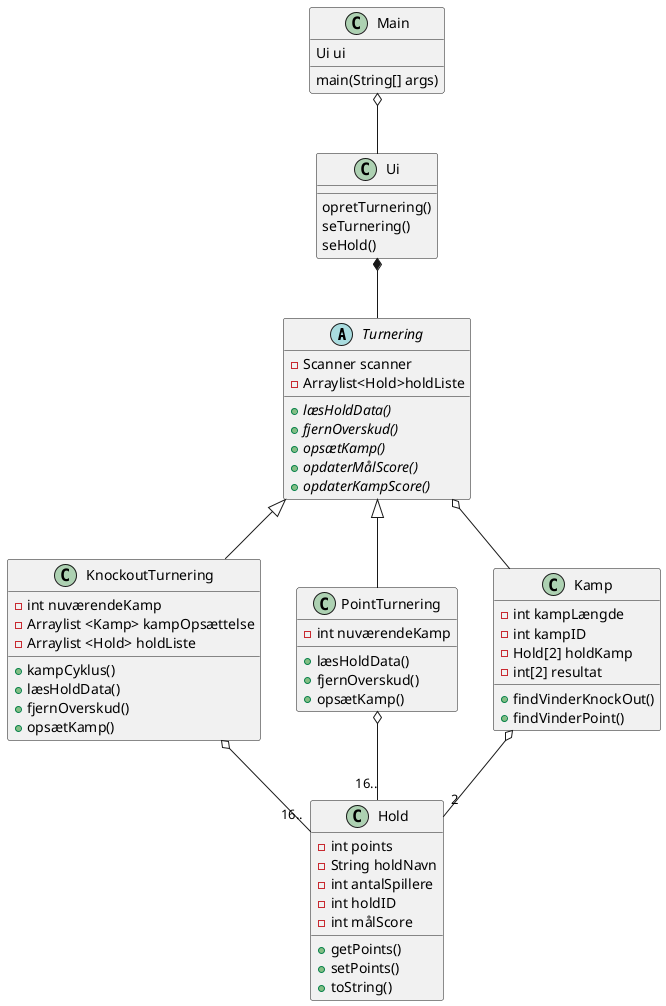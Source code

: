 @startuml
'https://plantuml.com/class-diagram

abstract class Turnering
class Main
class Hold
class KnockoutTurnering
class PointTurnering
class Kamp
Main o-- Ui
Ui *-- Turnering
Turnering <|-- KnockoutTurnering
Turnering<|-- PointTurnering
KnockoutTurnering o-- "16.." Hold
PointTurnering o-- "16.." Hold
Turnering o-- Kamp
Kamp o-- "2" Hold

class Ui{
opretTurnering()
seTurnering()
seHold()
}

class Main {
main(String[] args)
Ui ui
}
class Kamp{
- int kampLængde
- int kampID
- Hold[2] holdKamp
- int[2] resultat
+ findVinderKnockOut()
+ findVinderPoint()
}

class Hold{
- int points
- String holdNavn
- int antalSpillere
- int holdID
- int målScore
+ getPoints()
+ setPoints()
+ toString()

}
abstract class Turnering{
- Scanner scanner
- Arraylist<Hold>holdListe
+ {abstract}læsHoldData()
+ {abstract}fjernOverskud()
+ {abstract}opsætKamp()
+ {abstract}opdaterMålScore()
+ {abstract}opdaterKampScore()
}
class KnockoutTurnering{
- int nuværendeKamp
- Arraylist <Kamp> kampOpsættelse
- Arraylist <Hold> holdListe
+ kampCyklus()
+ læsHoldData()
+ fjernOverskud()
+ opsætKamp()
}
class PointTurnering{
- int nuværendeKamp
+ læsHoldData()
+ fjernOverskud()
+ opsætKamp()
}


@enduml